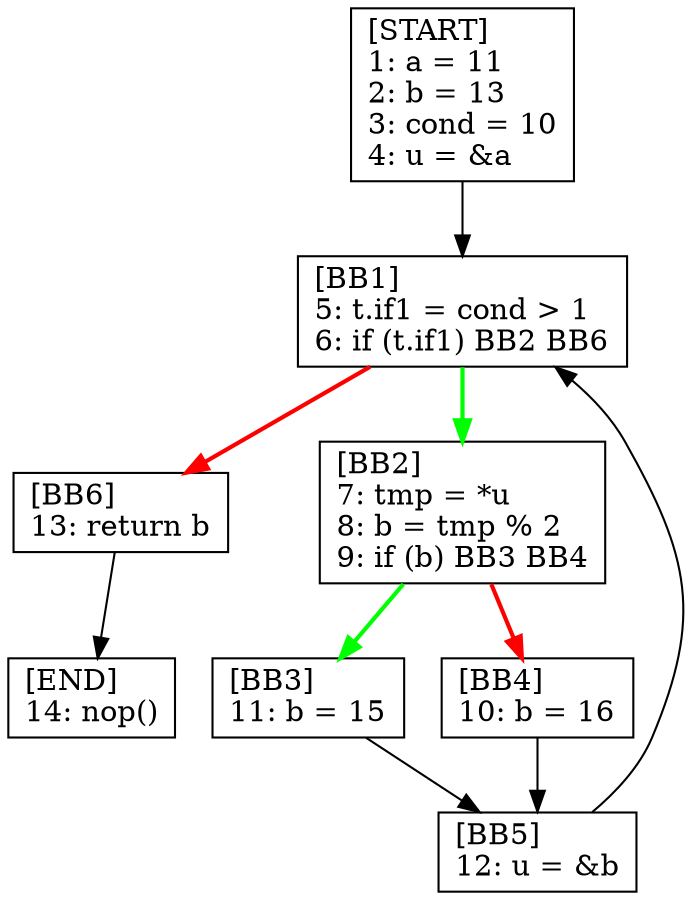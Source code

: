 digraph {
  node [shape=box]
  START [label="[START]\l1: a = 11\l2: b = 13\l3: cond = 10\l4: u = &a\l"];
  START -> BB1;
  BB1 [label="[BB1]\l5: t.if1 = cond > 1\l6: if (t.if1) BB2 BB6\l"];
  BB1 -> BB6 [color=red, penwidth=2];
  BB1 -> BB2 [color=green, penwidth=2];
  BB2 [label="[BB2]\l7: tmp = *u\l8: b = tmp % 2\l9: if (b) BB3 BB4\l"];
  BB2 -> BB3 [color=green, penwidth=2];
  BB2 -> BB4 [color=red, penwidth=2];
  BB3 [label="[BB3]\l11: b = 15\l"];
  BB3 -> BB5;
  BB4 [label="[BB4]\l10: b = 16\l"];
  BB4 -> BB5;
  BB5 [label="[BB5]\l12: u = &b\l"];
  BB5 -> BB1;
  BB6 [label="[BB6]\l13: return b\l"];
  BB6 -> END;
  END [label="[END]\l14: nop()\l"];
} // close digraph
